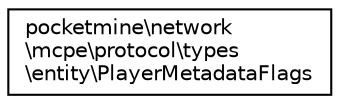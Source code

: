 digraph "Graphical Class Hierarchy"
{
 // INTERACTIVE_SVG=YES
 // LATEX_PDF_SIZE
  edge [fontname="Helvetica",fontsize="10",labelfontname="Helvetica",labelfontsize="10"];
  node [fontname="Helvetica",fontsize="10",shape=record];
  rankdir="LR";
  Node0 [label="pocketmine\\network\l\\mcpe\\protocol\\types\l\\entity\\PlayerMetadataFlags",height=0.2,width=0.4,color="black", fillcolor="white", style="filled",URL="$d0/d7a/classpocketmine_1_1network_1_1mcpe_1_1protocol_1_1types_1_1entity_1_1_player_metadata_flags.html",tooltip=" "];
}
